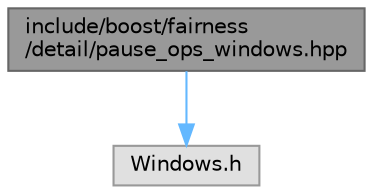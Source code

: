 digraph "include/boost/fairness/detail/pause_ops_windows.hpp"
{
 // LATEX_PDF_SIZE
  bgcolor="transparent";
  edge [fontname=Helvetica,fontsize=10,labelfontname=Helvetica,labelfontsize=10];
  node [fontname=Helvetica,fontsize=10,shape=box,height=0.2,width=0.4];
  Node1 [id="Node000001",label="include/boost/fairness\l/detail/pause_ops_windows.hpp",height=0.2,width=0.4,color="gray40", fillcolor="grey60", style="filled", fontcolor="black",tooltip="This file contains the implementation of the pause operations used by the mutexes on windows."];
  Node1 -> Node2 [id="edge1_Node000001_Node000002",color="steelblue1",style="solid",tooltip=" "];
  Node2 [id="Node000002",label="Windows.h",height=0.2,width=0.4,color="grey60", fillcolor="#E0E0E0", style="filled",tooltip=" "];
}
